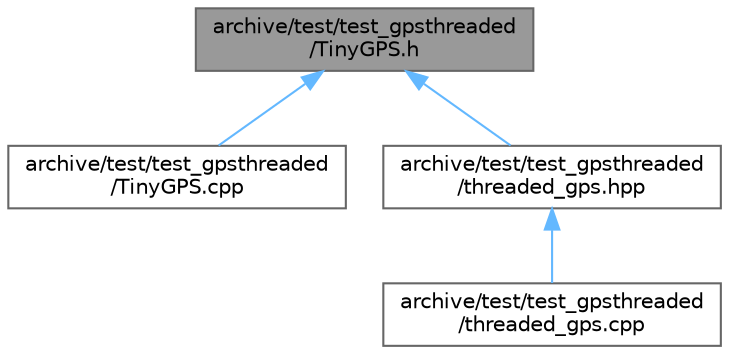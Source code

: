 digraph "archive/test/test_gpsthreaded/TinyGPS.h"
{
 // LATEX_PDF_SIZE
  bgcolor="transparent";
  edge [fontname=Helvetica,fontsize=10,labelfontname=Helvetica,labelfontsize=10];
  node [fontname=Helvetica,fontsize=10,shape=box,height=0.2,width=0.4];
  Node1 [id="Node000001",label="archive/test/test_gpsthreaded\l/TinyGPS.h",height=0.2,width=0.4,color="gray40", fillcolor="grey60", style="filled", fontcolor="black",tooltip=" "];
  Node1 -> Node2 [id="edge4_Node000001_Node000002",dir="back",color="steelblue1",style="solid",tooltip=" "];
  Node2 [id="Node000002",label="archive/test/test_gpsthreaded\l/TinyGPS.cpp",height=0.2,width=0.4,color="grey40", fillcolor="white", style="filled",URL="$test_2test__gpsthreaded_2_tiny_g_p_s_8cpp.html",tooltip=" "];
  Node1 -> Node3 [id="edge5_Node000001_Node000003",dir="back",color="steelblue1",style="solid",tooltip=" "];
  Node3 [id="Node000003",label="archive/test/test_gpsthreaded\l/threaded_gps.hpp",height=0.2,width=0.4,color="grey40", fillcolor="white", style="filled",URL="$test_2test__gpsthreaded_2threaded__gps_8hpp.html",tooltip=" "];
  Node3 -> Node4 [id="edge6_Node000003_Node000004",dir="back",color="steelblue1",style="solid",tooltip=" "];
  Node4 [id="Node000004",label="archive/test/test_gpsthreaded\l/threaded_gps.cpp",height=0.2,width=0.4,color="grey40", fillcolor="white", style="filled",URL="$test_2test__gpsthreaded_2threaded__gps_8cpp.html",tooltip=" "];
}
